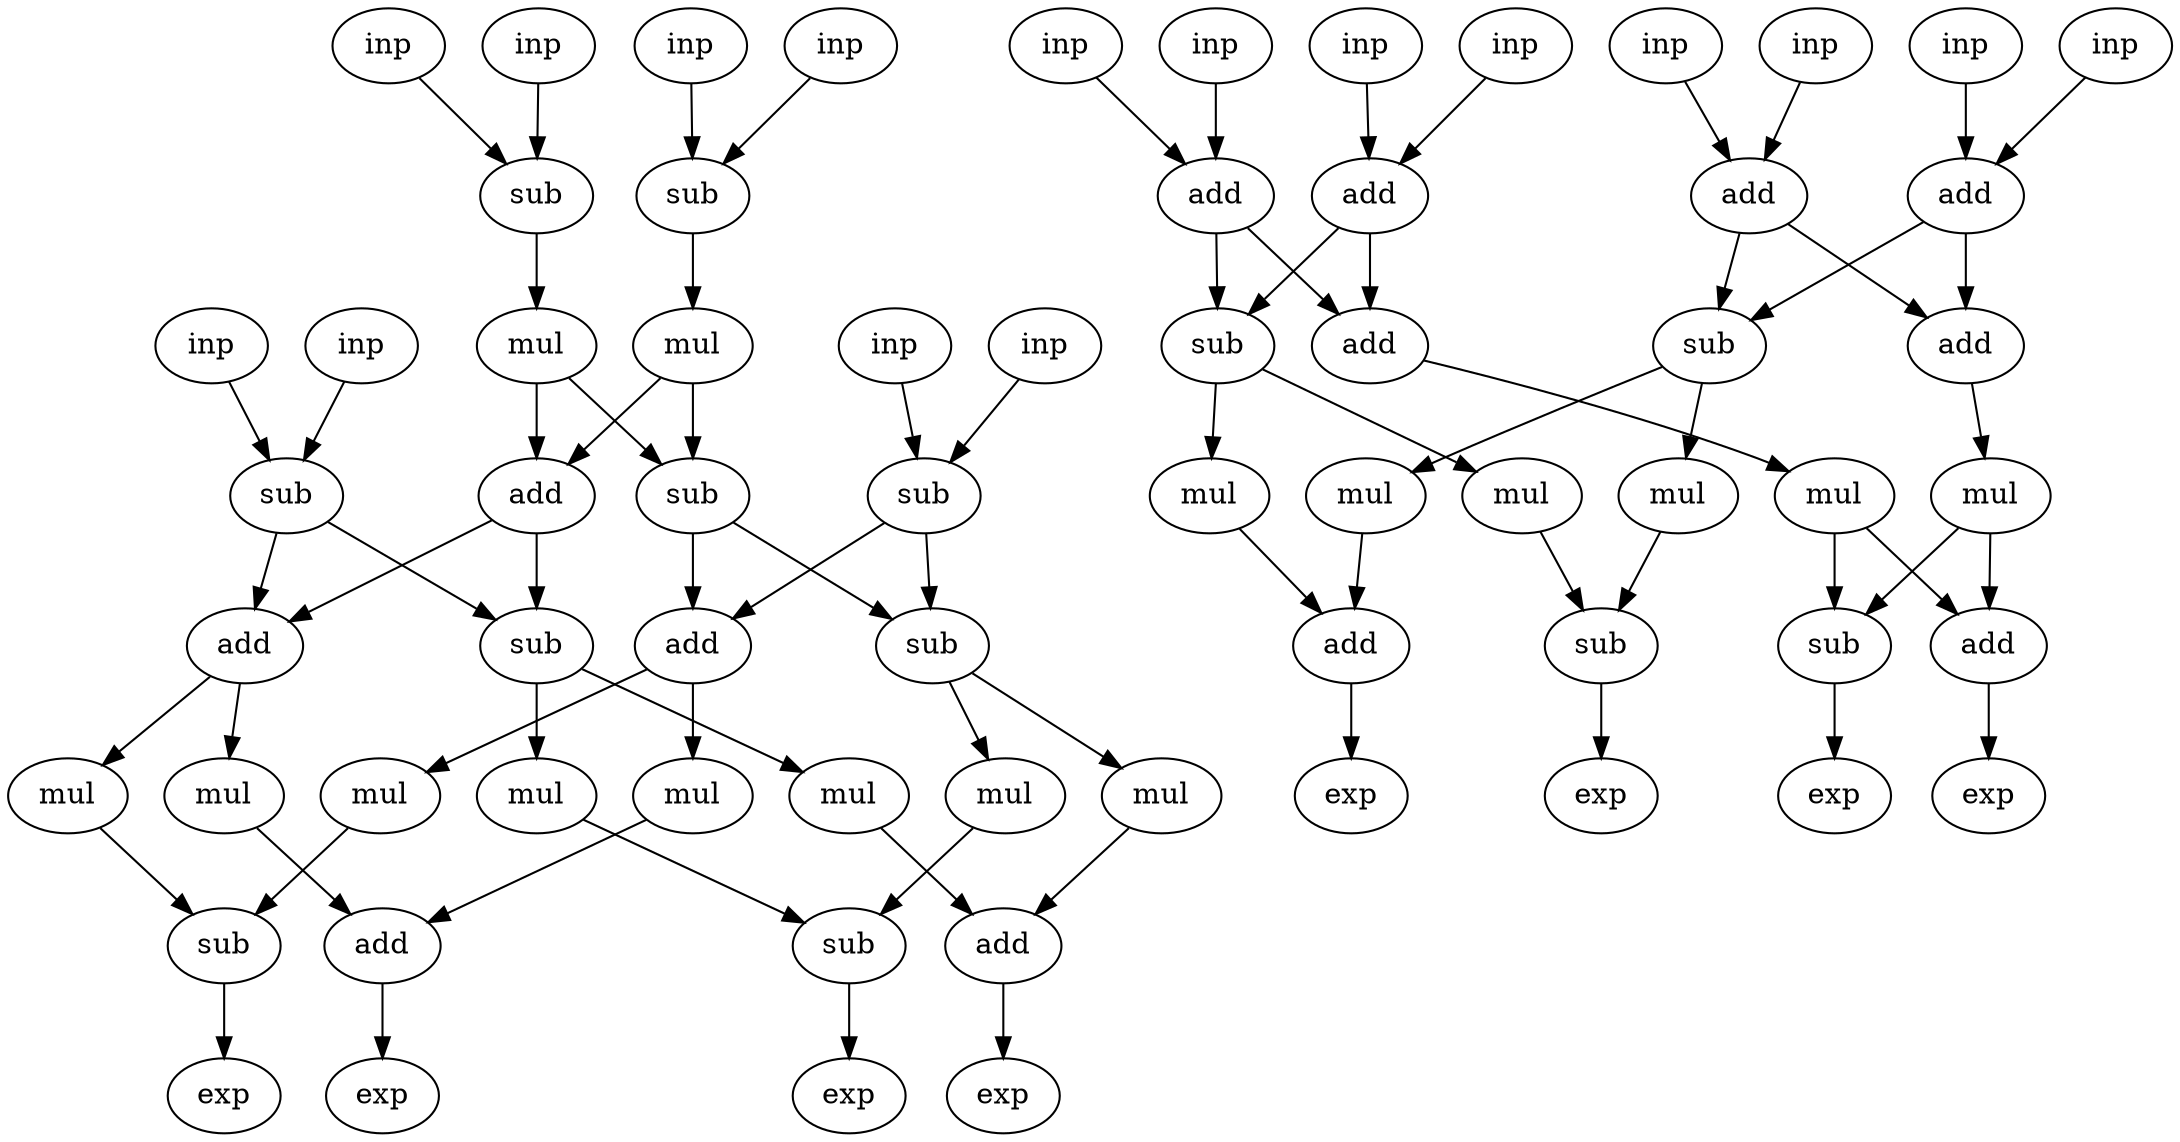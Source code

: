 digraph cosine1 {
    node [fontcolor=black,style=emplty];
    17 [label = inp];
    18 [label = inp];
    19 [label = sub];
    20 [label = inp];
    21 [label = inp];
    22 [label = sub];
    23 [label = inp];
    24 [label = inp];
    25 [label = sub];
    26 [label = inp];
    27 [label = inp];
    28 [label = sub];
    29 [label = inp];
    30 [label = inp];
    31 [label = add];
    32 [label = inp];
    33 [label = inp];
    34 [label = add];
    35 [label = inp];
    36 [label = inp];
    37 [label = add];
    38 [label = inp];
    39 [label = inp];
    40 [label = add];
    41 [label = mul];
    42 [label = mul];
    43 [label = add];
    44 [label = sub];
    45 [label = add];
    46 [label = sub];
    47 [label = sub];
    48 [label = add];
    49 [label = mul];
    50 [label = mul];
    51 [label = mul];
    52 [label = mul];
    53 [label = mul];
    54 [label = mul];
    55 [label = mul];
    56 [label = mul];
    57 [label = sub];
    58 [label = sub];
    59 [label = add];
    60 [label = add];
    61 [label = sub];
    62 [label = sub];
    63 [label = add];
    64 [label = add];
    65 [label = mul];
    66 [label = mul];
    67 [label = mul];
    68 [label = mul];
    69 [label = mul];
    70 [label = mul];
    71 [label = add];
    72 [label = sub];
    73 [label = sub];
    74 [label = add];
    75 [label = exp];
    76 [label = exp];
    77 [label = exp];
    78 [label = exp];
    79 [label = exp];
    80 [label = exp];
    81 [label = exp];
    82 [label = exp];
    17 -> 19 [name=1 ];
    18 -> 19 [name=2 ];
    19 -> 46 [name=3 ];
    19 -> 45 [name=4 ];
    20 -> 22 [name=5 ];
    21 -> 22 [name=6 ];
    22 -> 41 [name=7 ];
    23 -> 25 [name=8 ];
    24 -> 25 [name=9 ];
    25 -> 42 [name=10];
    26 -> 28 [name=11];
    27 -> 28 [name=12];
    28 -> 47 [name=13];
    28 -> 48 [name=14];
    29 -> 31 [name=15];
    30 -> 31 [name=16];
    31 -> 61 [name=17];
    31 -> 64 [name=18];
    32 -> 34 [name=19];
    33 -> 34 [name=20];
    34 -> 63 [name=21];
    34 -> 62 [name=22];
    35 -> 37 [name=23];
    36 -> 37 [name=24];
    37 -> 63 [name=25];
    37 -> 62 [name=26];
    38 -> 40 [name=27];
    39 -> 40 [name=28];
    40 -> 61 [name=29];
    40 -> 64 [name=30];
    41 -> 44 [name=31];
    41 -> 43 [name=32];
    42 -> 44 [name=33];
    42 -> 43 [name=34];
    43 -> 46 [name=35];
    43 -> 45 [name=36];
    44 -> 47 [name=37];
    44 -> 48 [name=38];
    45 -> 50 [name=39];
    45 -> 49 [name=40];
    46 -> 52 [name=41];
    46 -> 51 [name=42];
    47 -> 53 [name=43];
    47 -> 54 [name=44];
    48 -> 56 [name=45];
    48 -> 55 [name=46];
    49 -> 57 [name=47];
    50 -> 60 [name=48];
    51 -> 58 [name=49];
    52 -> 59 [name=50];
    53 -> 58 [name=51];
    54 -> 59 [name=52];
    55 -> 57 [name=53];
    56 -> 60 [name=54];
    57 -> 75 [name=55];
    58 -> 76 [name=56];
    59 -> 77 [name=57];
    60 -> 78 [name=58];
    61 -> 65 [name=59];
    61 -> 66 [name=60];
    62 -> 67 [name=61];
    62 -> 68 [name=62];
    63 -> 69 [name=63];
    64 -> 70 [name=64];
    65 -> 71 [name=65];
    66 -> 72 [name=66];
    67 -> 71 [name=67];
    68 -> 72 [name=68];
    69 -> 73 [name=69];
    69 -> 74 [name=70];
    70 -> 73 [name=71];
    70 -> 74 [name=72];
    71 -> 79 [name=73];
    72 -> 80 [name=74];
    73 -> 81 [name=75];
    74 -> 82 [name=76];
}